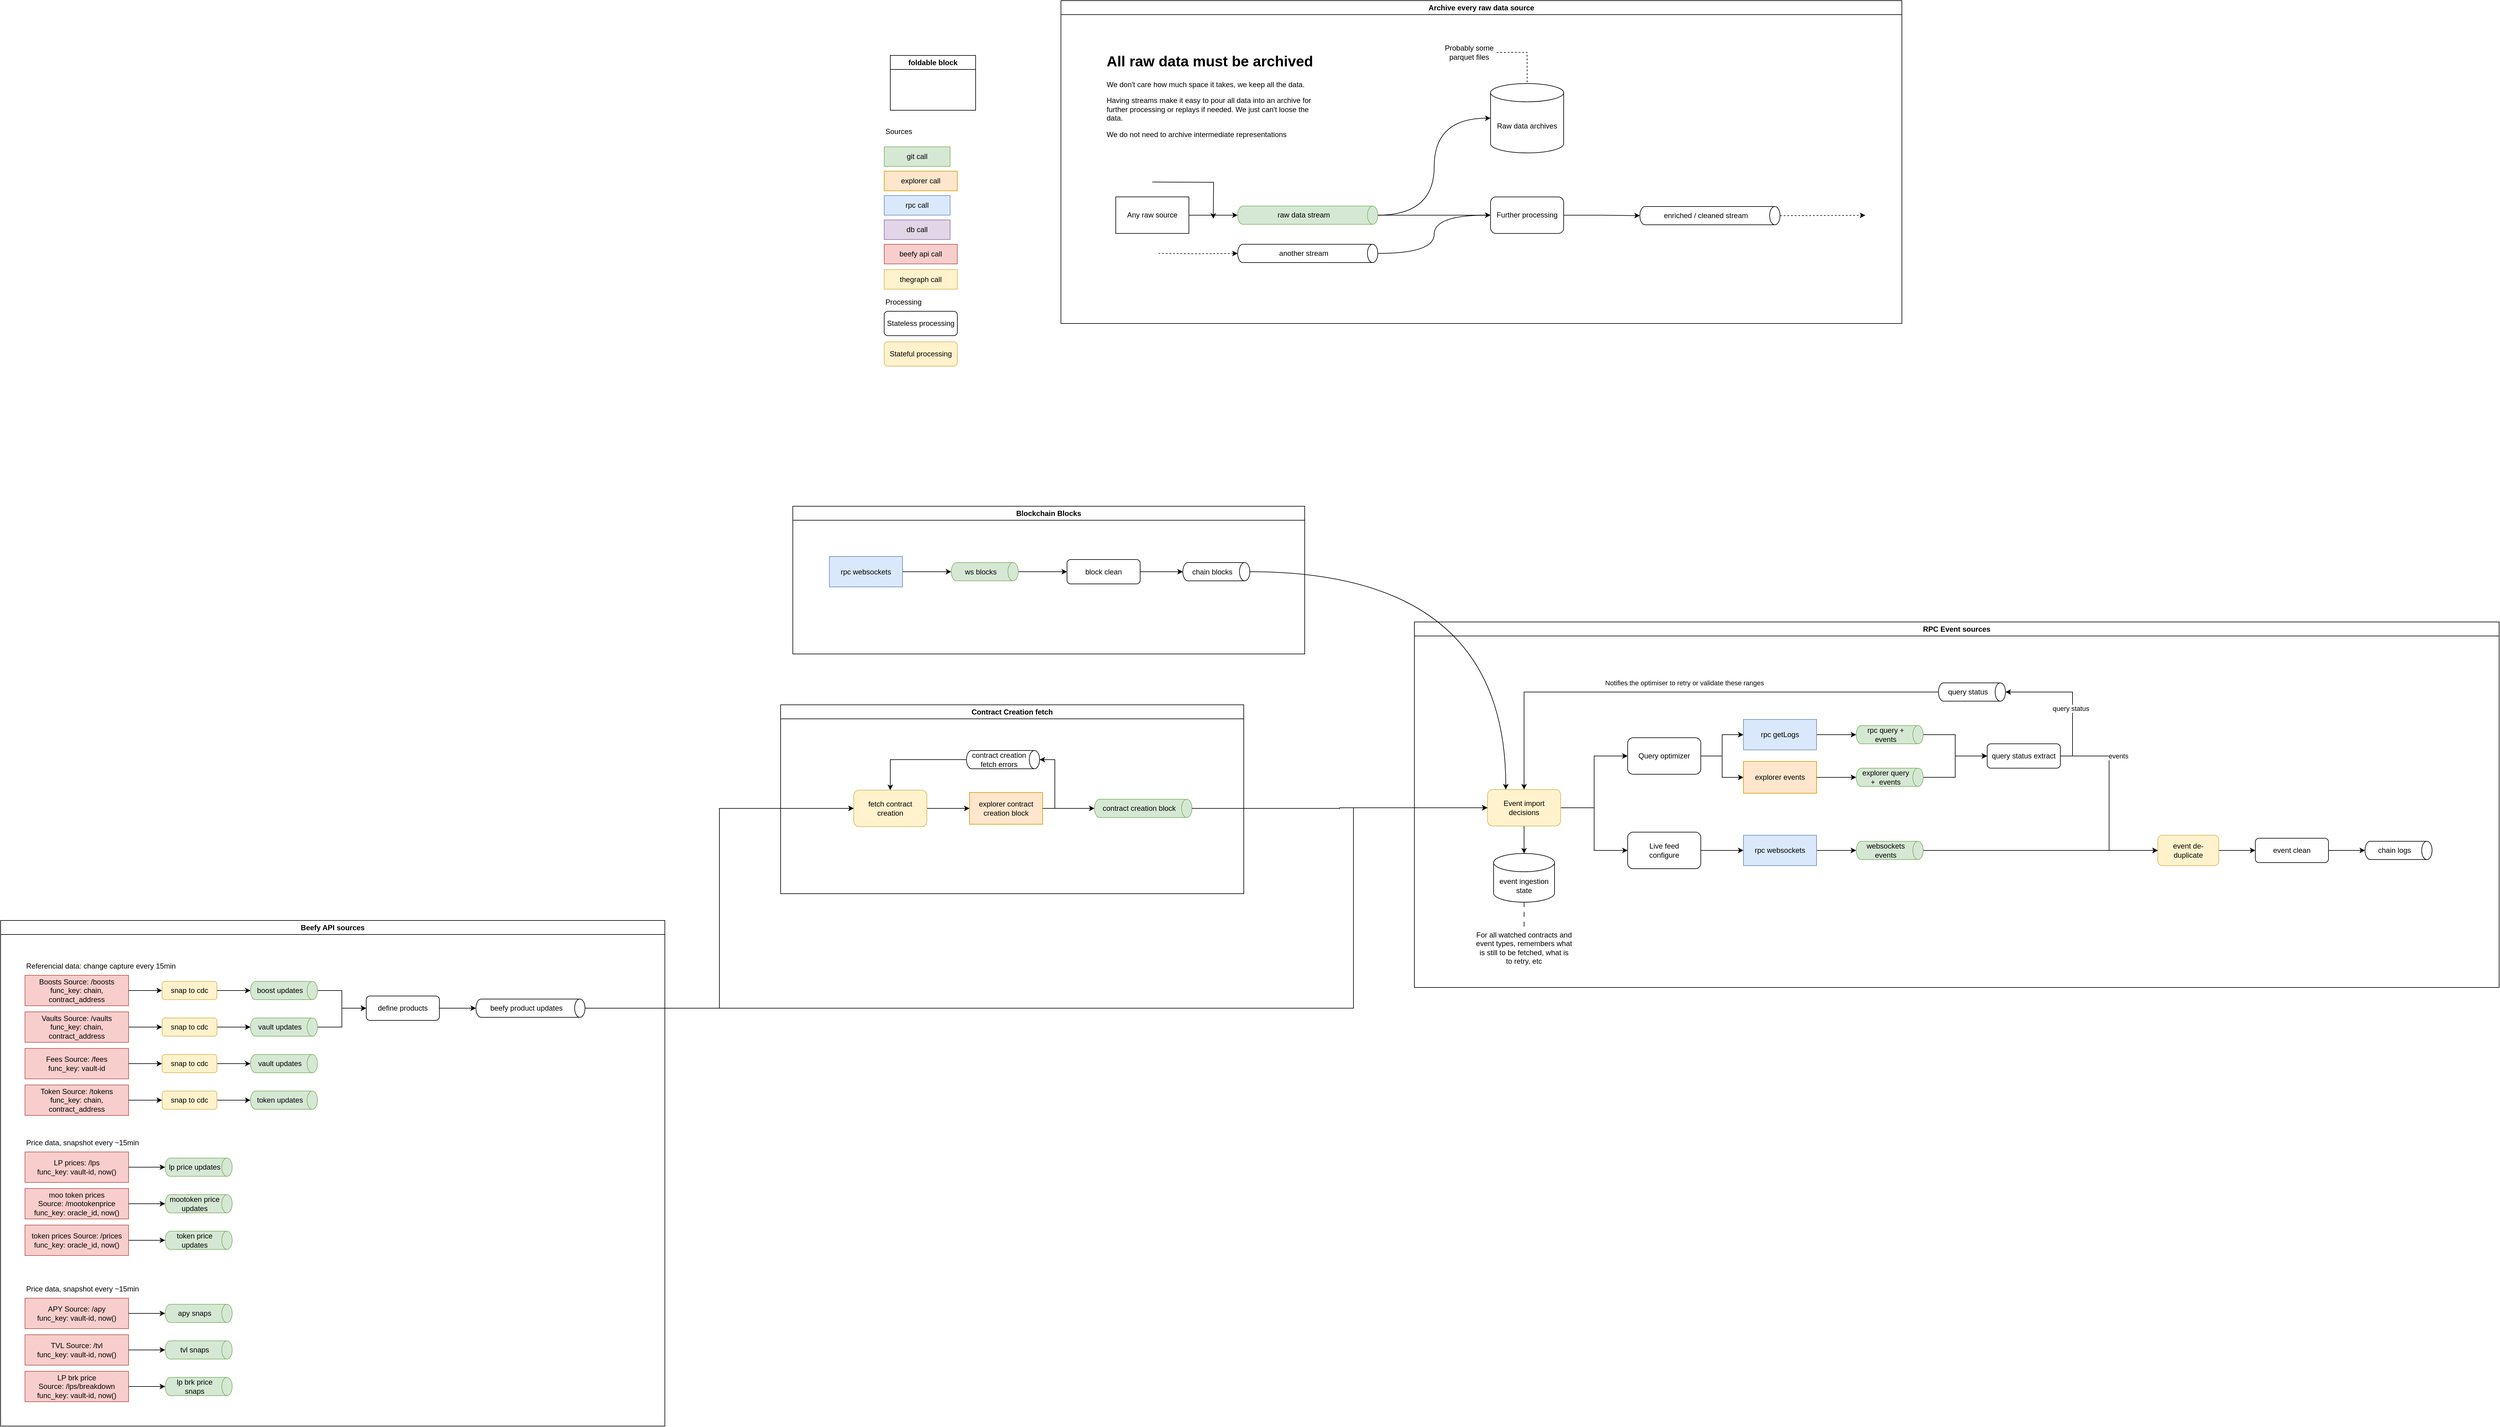 <mxfile version="22.0.8" type="github">
  <diagram name="Page-1" id="d61cFQMUThN0K3jyABDj">
    <mxGraphModel dx="5516" dy="3708" grid="1" gridSize="10" guides="1" tooltips="1" connect="1" arrows="1" fold="1" page="1" pageScale="1" pageWidth="850" pageHeight="1100" math="0" shadow="0">
      <root>
        <mxCell id="0" />
        <mxCell id="1" parent="0" />
        <mxCell id="mptU31HQFR-m2cuub4Bu-2" value="explorer call" style="rounded=0;whiteSpace=wrap;html=1;fontSize=12;glass=0;strokeWidth=1;shadow=0;fillColor=#ffe6cc;strokeColor=#d79b00;" vertex="1" parent="1">
          <mxGeometry x="80" y="-210" width="120" height="32.2" as="geometry" />
        </mxCell>
        <mxCell id="mptU31HQFR-m2cuub4Bu-3" value="rpc call" style="rounded=0;whiteSpace=wrap;html=1;fontSize=12;glass=0;strokeWidth=1;shadow=0;fillColor=#dae8fc;strokeColor=#6c8ebf;" vertex="1" parent="1">
          <mxGeometry x="80" y="-170" width="108.12" height="32.2" as="geometry" />
        </mxCell>
        <mxCell id="mptU31HQFR-m2cuub4Bu-4" value="git call" style="rounded=0;whiteSpace=wrap;html=1;fontSize=12;glass=0;strokeWidth=1;shadow=0;fillColor=#d5e8d4;strokeColor=#82b366;" vertex="1" parent="1">
          <mxGeometry x="80" y="-250" width="108.12" height="32.2" as="geometry" />
        </mxCell>
        <mxCell id="mptU31HQFR-m2cuub4Bu-5" value="db call" style="rounded=0;whiteSpace=wrap;html=1;fontSize=12;glass=0;strokeWidth=1;shadow=0;fillColor=#e1d5e7;strokeColor=#9673a6;" vertex="1" parent="1">
          <mxGeometry x="80" y="-130" width="108.12" height="32.2" as="geometry" />
        </mxCell>
        <mxCell id="mptU31HQFR-m2cuub4Bu-6" value="beefy api call" style="rounded=0;whiteSpace=wrap;html=1;fontSize=12;glass=0;strokeWidth=1;shadow=0;fillColor=#f8cecc;strokeColor=#b85450;" vertex="1" parent="1">
          <mxGeometry x="80" y="-90" width="120" height="32.2" as="geometry" />
        </mxCell>
        <mxCell id="mptU31HQFR-m2cuub4Bu-7" value="thegraph call" style="rounded=0;whiteSpace=wrap;html=1;fontSize=12;glass=0;strokeWidth=1;shadow=0;fillColor=#fff2cc;strokeColor=#d6b656;" vertex="1" parent="1">
          <mxGeometry x="80" y="-48.5" width="120" height="32.2" as="geometry" />
        </mxCell>
        <mxCell id="mptU31HQFR-m2cuub4Bu-27" value="Archive every raw data source" style="swimlane;whiteSpace=wrap;html=1;" vertex="1" parent="1">
          <mxGeometry x="370" y="-490" width="1380" height="530" as="geometry">
            <mxRectangle x="380" y="-230" width="80" height="30" as="alternateBounds" />
          </mxGeometry>
        </mxCell>
        <mxCell id="mptU31HQFR-m2cuub4Bu-36" style="edgeStyle=orthogonalEdgeStyle;rounded=0;orthogonalLoop=1;jettySize=auto;html=1;exitX=1;exitY=0.5;exitDx=0;exitDy=0;entryX=0;entryY=0.5;entryDx=0;entryDy=0;jumpStyle=arc;jumpSize=12;" edge="1" parent="mptU31HQFR-m2cuub4Bu-27" target="mptU31HQFR-m2cuub4Bu-31">
          <mxGeometry relative="1" as="geometry">
            <mxPoint x="250" y="358" as="targetPoint" />
            <mxPoint x="150" y="297.75" as="sourcePoint" />
          </mxGeometry>
        </mxCell>
        <mxCell id="mptU31HQFR-m2cuub4Bu-37" style="edgeStyle=orthogonalEdgeStyle;rounded=0;orthogonalLoop=1;jettySize=auto;html=1;exitX=1;exitY=0.5;exitDx=0;exitDy=0;jumpStyle=arc;jumpSize=12;" edge="1" parent="mptU31HQFR-m2cuub4Bu-27" target="mptU31HQFR-m2cuub4Bu-32">
          <mxGeometry relative="1" as="geometry">
            <mxPoint x="310" y="298.25" as="sourcePoint" />
          </mxGeometry>
        </mxCell>
        <mxCell id="mptU31HQFR-m2cuub4Bu-38" style="edgeStyle=orthogonalEdgeStyle;rounded=0;orthogonalLoop=1;jettySize=auto;html=1;exitX=1;exitY=0.5;exitDx=0;exitDy=0;exitPerimeter=0;jumpStyle=arc;jumpSize=12;" edge="1" parent="mptU31HQFR-m2cuub4Bu-27" target="mptU31HQFR-m2cuub4Bu-33">
          <mxGeometry relative="1" as="geometry">
            <mxPoint x="470" y="298.25" as="sourcePoint" />
          </mxGeometry>
        </mxCell>
        <mxCell id="mptU31HQFR-m2cuub4Bu-11" value="Any raw source" style="rounded=0;whiteSpace=wrap;html=1;" vertex="1" parent="mptU31HQFR-m2cuub4Bu-27">
          <mxGeometry x="90" y="322.2" width="120" height="60" as="geometry" />
        </mxCell>
        <mxCell id="mptU31HQFR-m2cuub4Bu-17" value="raw data stream" style="shape=cylinder3;whiteSpace=wrap;html=1;boundedLbl=1;backgroundOutline=1;size=8.5;rotation=90;fillColor=#d5e8d4;horizontal=0;strokeColor=#82b366;" vertex="1" parent="mptU31HQFR-m2cuub4Bu-27">
          <mxGeometry x="390" y="237.2" width="30" height="230" as="geometry" />
        </mxCell>
        <mxCell id="mptU31HQFR-m2cuub4Bu-18" style="edgeStyle=orthogonalEdgeStyle;rounded=0;orthogonalLoop=1;jettySize=auto;html=1;exitX=1;exitY=0.5;exitDx=0;exitDy=0;entryX=0.5;entryY=1;entryDx=0;entryDy=0;entryPerimeter=0;" edge="1" parent="mptU31HQFR-m2cuub4Bu-27" source="mptU31HQFR-m2cuub4Bu-11" target="mptU31HQFR-m2cuub4Bu-17">
          <mxGeometry relative="1" as="geometry" />
        </mxCell>
        <mxCell id="mptU31HQFR-m2cuub4Bu-19" value="Raw data archives" style="shape=cylinder3;whiteSpace=wrap;html=1;boundedLbl=1;backgroundOutline=1;size=15;" vertex="1" parent="mptU31HQFR-m2cuub4Bu-27">
          <mxGeometry x="705" y="136.1" width="120" height="113.9" as="geometry" />
        </mxCell>
        <mxCell id="mptU31HQFR-m2cuub4Bu-22" style="edgeStyle=orthogonalEdgeStyle;rounded=0;orthogonalLoop=1;jettySize=auto;html=1;exitX=0.5;exitY=0;exitDx=0;exitDy=0;exitPerimeter=0;entryX=0;entryY=0.5;entryDx=0;entryDy=0;entryPerimeter=0;curved=1;" edge="1" parent="mptU31HQFR-m2cuub4Bu-27" source="mptU31HQFR-m2cuub4Bu-17" target="mptU31HQFR-m2cuub4Bu-19">
          <mxGeometry relative="1" as="geometry" />
        </mxCell>
        <mxCell id="mptU31HQFR-m2cuub4Bu-24" value="Further processing" style="rounded=1;whiteSpace=wrap;html=1;" vertex="1" parent="mptU31HQFR-m2cuub4Bu-27">
          <mxGeometry x="705" y="322.2" width="120" height="60" as="geometry" />
        </mxCell>
        <mxCell id="mptU31HQFR-m2cuub4Bu-23" style="edgeStyle=orthogonalEdgeStyle;rounded=0;orthogonalLoop=1;jettySize=auto;html=1;exitX=0.5;exitY=0;exitDx=0;exitDy=0;exitPerimeter=0;entryX=0;entryY=0.5;entryDx=0;entryDy=0;" edge="1" parent="mptU31HQFR-m2cuub4Bu-27" source="mptU31HQFR-m2cuub4Bu-17" target="mptU31HQFR-m2cuub4Bu-24">
          <mxGeometry relative="1" as="geometry">
            <mxPoint x="685" y="352" as="targetPoint" />
          </mxGeometry>
        </mxCell>
        <mxCell id="mptU31HQFR-m2cuub4Bu-25" value="Probably some parquet files" style="text;html=1;strokeColor=none;fillColor=none;align=center;verticalAlign=middle;whiteSpace=wrap;rounded=0;" vertex="1" parent="mptU31HQFR-m2cuub4Bu-27">
          <mxGeometry x="625" y="70" width="90" height="30" as="geometry" />
        </mxCell>
        <mxCell id="mptU31HQFR-m2cuub4Bu-26" style="edgeStyle=orthogonalEdgeStyle;rounded=0;orthogonalLoop=1;jettySize=auto;html=1;exitX=1;exitY=0.5;exitDx=0;exitDy=0;entryX=0.5;entryY=0;entryDx=0;entryDy=0;entryPerimeter=0;dashed=1;endArrow=none;endFill=0;" edge="1" parent="mptU31HQFR-m2cuub4Bu-27" source="mptU31HQFR-m2cuub4Bu-25" target="mptU31HQFR-m2cuub4Bu-19">
          <mxGeometry relative="1" as="geometry" />
        </mxCell>
        <mxCell id="mptU31HQFR-m2cuub4Bu-42" value="&lt;h1&gt;All raw data must be archived&lt;/h1&gt;&lt;p&gt;We don&#39;t care how much space it takes, we keep all the data.&lt;/p&gt;&lt;p&gt;Having streams make it easy to pour all data into an archive for further processing or replays if needed. We just can&#39;t loose the data.&lt;/p&gt;&lt;p&gt;We do not need to archive intermediate representations&lt;/p&gt;" style="text;html=1;strokeColor=none;fillColor=none;spacing=5;spacingTop=-20;whiteSpace=wrap;overflow=hidden;rounded=0;" vertex="1" parent="mptU31HQFR-m2cuub4Bu-27">
          <mxGeometry x="70" y="80" width="360" height="160" as="geometry" />
        </mxCell>
        <mxCell id="mptU31HQFR-m2cuub4Bu-48" style="edgeStyle=orthogonalEdgeStyle;rounded=0;orthogonalLoop=1;jettySize=auto;html=1;exitX=0.5;exitY=0;exitDx=0;exitDy=0;exitPerimeter=0;dashed=1;" edge="1" parent="mptU31HQFR-m2cuub4Bu-27" source="mptU31HQFR-m2cuub4Bu-43">
          <mxGeometry relative="1" as="geometry">
            <mxPoint x="1320" y="352.5" as="targetPoint" />
          </mxGeometry>
        </mxCell>
        <mxCell id="mptU31HQFR-m2cuub4Bu-43" value="enriched / cleaned stream" style="shape=cylinder3;whiteSpace=wrap;html=1;boundedLbl=1;backgroundOutline=1;size=8.5;rotation=90;horizontal=0;" vertex="1" parent="mptU31HQFR-m2cuub4Bu-27">
          <mxGeometry x="1050" y="238" width="30" height="230" as="geometry" />
        </mxCell>
        <mxCell id="mptU31HQFR-m2cuub4Bu-44" style="edgeStyle=orthogonalEdgeStyle;rounded=0;orthogonalLoop=1;jettySize=auto;html=1;exitX=1;exitY=0.5;exitDx=0;exitDy=0;entryX=0.5;entryY=1;entryDx=0;entryDy=0;entryPerimeter=0;" edge="1" parent="mptU31HQFR-m2cuub4Bu-27" source="mptU31HQFR-m2cuub4Bu-24" target="mptU31HQFR-m2cuub4Bu-43">
          <mxGeometry relative="1" as="geometry" />
        </mxCell>
        <mxCell id="mptU31HQFR-m2cuub4Bu-47" style="edgeStyle=orthogonalEdgeStyle;rounded=0;orthogonalLoop=1;jettySize=auto;html=1;exitX=0.5;exitY=0;exitDx=0;exitDy=0;exitPerimeter=0;entryX=0;entryY=0.5;entryDx=0;entryDy=0;curved=1;" edge="1" parent="mptU31HQFR-m2cuub4Bu-27" source="mptU31HQFR-m2cuub4Bu-45" target="mptU31HQFR-m2cuub4Bu-24">
          <mxGeometry relative="1" as="geometry" />
        </mxCell>
        <mxCell id="mptU31HQFR-m2cuub4Bu-45" value="another stream" style="shape=cylinder3;whiteSpace=wrap;html=1;boundedLbl=1;backgroundOutline=1;size=8.5;rotation=90;horizontal=0;" vertex="1" parent="mptU31HQFR-m2cuub4Bu-27">
          <mxGeometry x="390" y="300" width="30" height="230" as="geometry" />
        </mxCell>
        <mxCell id="mptU31HQFR-m2cuub4Bu-46" style="edgeStyle=orthogonalEdgeStyle;rounded=0;orthogonalLoop=1;jettySize=auto;html=1;entryX=0.5;entryY=1;entryDx=0;entryDy=0;entryPerimeter=0;dashed=1;" edge="1" parent="mptU31HQFR-m2cuub4Bu-27" target="mptU31HQFR-m2cuub4Bu-45">
          <mxGeometry relative="1" as="geometry">
            <mxPoint x="160" y="415" as="sourcePoint" />
            <mxPoint x="280" y="414.79" as="targetPoint" />
          </mxGeometry>
        </mxCell>
        <mxCell id="mptU31HQFR-m2cuub4Bu-82" value="foldable block" style="swimlane;whiteSpace=wrap;html=1;" vertex="1" parent="1">
          <mxGeometry x="90" y="-400" width="140" height="90" as="geometry">
            <mxRectangle x="380" y="-230" width="80" height="30" as="alternateBounds" />
          </mxGeometry>
        </mxCell>
        <mxCell id="mptU31HQFR-m2cuub4Bu-84" style="edgeStyle=orthogonalEdgeStyle;rounded=0;orthogonalLoop=1;jettySize=auto;html=1;exitX=1;exitY=0.5;exitDx=0;exitDy=0;jumpStyle=arc;jumpSize=12;" edge="1" parent="mptU31HQFR-m2cuub4Bu-82">
          <mxGeometry relative="1" as="geometry">
            <mxPoint x="310" y="298.25" as="sourcePoint" />
          </mxGeometry>
        </mxCell>
        <mxCell id="mptU31HQFR-m2cuub4Bu-85" style="edgeStyle=orthogonalEdgeStyle;rounded=0;orthogonalLoop=1;jettySize=auto;html=1;exitX=1;exitY=0.5;exitDx=0;exitDy=0;exitPerimeter=0;jumpStyle=arc;jumpSize=12;" edge="1" parent="mptU31HQFR-m2cuub4Bu-82">
          <mxGeometry relative="1" as="geometry">
            <mxPoint x="470" y="298.25" as="sourcePoint" />
          </mxGeometry>
        </mxCell>
        <mxCell id="mptU31HQFR-m2cuub4Bu-102" value="Beefy API sources" style="swimlane;whiteSpace=wrap;html=1;" vertex="1" parent="1">
          <mxGeometry x="-1370" y="1020" width="1090" height="830" as="geometry">
            <mxRectangle x="380" y="-230" width="80" height="30" as="alternateBounds" />
          </mxGeometry>
        </mxCell>
        <mxCell id="mptU31HQFR-m2cuub4Bu-103" style="edgeStyle=orthogonalEdgeStyle;rounded=0;orthogonalLoop=1;jettySize=auto;html=1;exitX=1;exitY=0.5;exitDx=0;exitDy=0;jumpStyle=arc;jumpSize=12;" edge="1" parent="mptU31HQFR-m2cuub4Bu-102">
          <mxGeometry relative="1" as="geometry">
            <mxPoint x="310" y="298.25" as="sourcePoint" />
          </mxGeometry>
        </mxCell>
        <mxCell id="mptU31HQFR-m2cuub4Bu-104" style="edgeStyle=orthogonalEdgeStyle;rounded=0;orthogonalLoop=1;jettySize=auto;html=1;exitX=1;exitY=0.5;exitDx=0;exitDy=0;exitPerimeter=0;jumpStyle=arc;jumpSize=12;" edge="1" parent="mptU31HQFR-m2cuub4Bu-102">
          <mxGeometry relative="1" as="geometry">
            <mxPoint x="470" y="298.25" as="sourcePoint" />
          </mxGeometry>
        </mxCell>
        <mxCell id="mptU31HQFR-m2cuub4Bu-9" value="Boosts Source:&amp;nbsp;/boosts&lt;br&gt;func_key: chain, contract_address" style="rounded=0;whiteSpace=wrap;html=1;fontSize=12;glass=0;strokeWidth=1;shadow=0;fillColor=#f8cecc;strokeColor=#b85450;" vertex="1" parent="mptU31HQFR-m2cuub4Bu-102">
          <mxGeometry x="40" y="90" width="170" height="50" as="geometry" />
        </mxCell>
        <mxCell id="mptU31HQFR-m2cuub4Bu-114" style="edgeStyle=orthogonalEdgeStyle;rounded=0;orthogonalLoop=1;jettySize=auto;html=1;" edge="1" parent="mptU31HQFR-m2cuub4Bu-102" source="mptU31HQFR-m2cuub4Bu-10" target="mptU31HQFR-m2cuub4Bu-113">
          <mxGeometry relative="1" as="geometry" />
        </mxCell>
        <mxCell id="mptU31HQFR-m2cuub4Bu-10" value="Vaults Source:&amp;nbsp;/vaults&lt;br style=&quot;border-color: var(--border-color);&quot;&gt;func_key: chain, contract_address" style="rounded=0;whiteSpace=wrap;html=1;fontSize=12;glass=0;strokeWidth=1;shadow=0;fillColor=#f8cecc;strokeColor=#b85450;" vertex="1" parent="mptU31HQFR-m2cuub4Bu-102">
          <mxGeometry x="40" y="150" width="170" height="50" as="geometry" />
        </mxCell>
        <mxCell id="mptU31HQFR-m2cuub4Bu-215" style="edgeStyle=orthogonalEdgeStyle;rounded=0;orthogonalLoop=1;jettySize=auto;html=1;entryX=0;entryY=0.5;entryDx=0;entryDy=0;" edge="1" parent="mptU31HQFR-m2cuub4Bu-102" source="mptU31HQFR-m2cuub4Bu-52" target="mptU31HQFR-m2cuub4Bu-214">
          <mxGeometry relative="1" as="geometry" />
        </mxCell>
        <mxCell id="mptU31HQFR-m2cuub4Bu-52" value="boost updates" style="shape=cylinder3;whiteSpace=wrap;html=1;boundedLbl=1;backgroundOutline=1;size=8.5;rotation=90;fillColor=#d5e8d4;horizontal=0;strokeColor=#82b366;" vertex="1" parent="mptU31HQFR-m2cuub4Bu-102">
          <mxGeometry x="450" y="60" width="30" height="110" as="geometry" />
        </mxCell>
        <mxCell id="mptU31HQFR-m2cuub4Bu-56" value="APY Source:&amp;nbsp;/apy&lt;br style=&quot;border-color: var(--border-color);&quot;&gt;func_key: vault-id, now()" style="rounded=0;whiteSpace=wrap;html=1;fontSize=12;glass=0;strokeWidth=1;shadow=0;fillColor=#f8cecc;strokeColor=#b85450;" vertex="1" parent="mptU31HQFR-m2cuub4Bu-102">
          <mxGeometry x="40" y="620" width="170" height="50" as="geometry" />
        </mxCell>
        <mxCell id="mptU31HQFR-m2cuub4Bu-57" value="TVL Source:&amp;nbsp;/tvl&lt;br&gt;func_key: vault-id, now()" style="rounded=0;whiteSpace=wrap;html=1;fontSize=12;glass=0;strokeWidth=1;shadow=0;fillColor=#f8cecc;strokeColor=#b85450;" vertex="1" parent="mptU31HQFR-m2cuub4Bu-102">
          <mxGeometry x="40" y="680" width="170" height="50" as="geometry" />
        </mxCell>
        <mxCell id="mptU31HQFR-m2cuub4Bu-60" value="tvl snaps" style="shape=cylinder3;whiteSpace=wrap;html=1;boundedLbl=1;backgroundOutline=1;size=8.5;rotation=90;fillColor=#d5e8d4;horizontal=0;strokeColor=#82b366;" vertex="1" parent="mptU31HQFR-m2cuub4Bu-102">
          <mxGeometry x="310" y="650" width="30" height="110" as="geometry" />
        </mxCell>
        <mxCell id="mptU31HQFR-m2cuub4Bu-58" value="apy snaps" style="shape=cylinder3;whiteSpace=wrap;html=1;boundedLbl=1;backgroundOutline=1;size=8.5;rotation=90;fillColor=#d5e8d4;horizontal=0;strokeColor=#82b366;" vertex="1" parent="mptU31HQFR-m2cuub4Bu-102">
          <mxGeometry x="310" y="590" width="30" height="110" as="geometry" />
        </mxCell>
        <mxCell id="mptU31HQFR-m2cuub4Bu-61" style="edgeStyle=orthogonalEdgeStyle;rounded=0;orthogonalLoop=1;jettySize=auto;html=1;" edge="1" parent="mptU31HQFR-m2cuub4Bu-102" source="mptU31HQFR-m2cuub4Bu-57" target="mptU31HQFR-m2cuub4Bu-60">
          <mxGeometry relative="1" as="geometry" />
        </mxCell>
        <mxCell id="mptU31HQFR-m2cuub4Bu-59" style="edgeStyle=orthogonalEdgeStyle;rounded=0;orthogonalLoop=1;jettySize=auto;html=1;" edge="1" parent="mptU31HQFR-m2cuub4Bu-102" source="mptU31HQFR-m2cuub4Bu-56" target="mptU31HQFR-m2cuub4Bu-58">
          <mxGeometry relative="1" as="geometry" />
        </mxCell>
        <mxCell id="mptU31HQFR-m2cuub4Bu-105" value="Price data, snapshot every ~15min" style="text;html=1;strokeColor=none;fillColor=none;align=left;verticalAlign=middle;whiteSpace=wrap;rounded=0;" vertex="1" parent="mptU31HQFR-m2cuub4Bu-102">
          <mxGeometry x="40" y="350" width="250" height="30" as="geometry" />
        </mxCell>
        <mxCell id="mptU31HQFR-m2cuub4Bu-106" value="Referencial data: change capture every 15min" style="text;html=1;strokeColor=none;fillColor=none;align=left;verticalAlign=middle;whiteSpace=wrap;rounded=0;" vertex="1" parent="mptU31HQFR-m2cuub4Bu-102">
          <mxGeometry x="40" y="60" width="330" height="30" as="geometry" />
        </mxCell>
        <mxCell id="mptU31HQFR-m2cuub4Bu-109" value="snap to cdc" style="rounded=1;whiteSpace=wrap;html=1;fillColor=#fff2cc;strokeColor=#d6b656;" vertex="1" parent="mptU31HQFR-m2cuub4Bu-102">
          <mxGeometry x="265" y="100" width="90" height="30" as="geometry" />
        </mxCell>
        <mxCell id="mptU31HQFR-m2cuub4Bu-53" style="edgeStyle=orthogonalEdgeStyle;rounded=0;orthogonalLoop=1;jettySize=auto;html=1;" edge="1" parent="mptU31HQFR-m2cuub4Bu-102" source="mptU31HQFR-m2cuub4Bu-9" target="mptU31HQFR-m2cuub4Bu-109">
          <mxGeometry relative="1" as="geometry" />
        </mxCell>
        <mxCell id="mptU31HQFR-m2cuub4Bu-110" style="edgeStyle=orthogonalEdgeStyle;rounded=0;orthogonalLoop=1;jettySize=auto;html=1;" edge="1" parent="mptU31HQFR-m2cuub4Bu-102" source="mptU31HQFR-m2cuub4Bu-109" target="mptU31HQFR-m2cuub4Bu-52">
          <mxGeometry relative="1" as="geometry" />
        </mxCell>
        <mxCell id="mptU31HQFR-m2cuub4Bu-216" style="edgeStyle=orthogonalEdgeStyle;rounded=0;orthogonalLoop=1;jettySize=auto;html=1;entryX=0;entryY=0.5;entryDx=0;entryDy=0;" edge="1" parent="mptU31HQFR-m2cuub4Bu-102" source="mptU31HQFR-m2cuub4Bu-112" target="mptU31HQFR-m2cuub4Bu-214">
          <mxGeometry relative="1" as="geometry" />
        </mxCell>
        <mxCell id="mptU31HQFR-m2cuub4Bu-112" value="vault updates" style="shape=cylinder3;whiteSpace=wrap;html=1;boundedLbl=1;backgroundOutline=1;size=8.5;rotation=90;fillColor=#d5e8d4;horizontal=0;strokeColor=#82b366;" vertex="1" parent="mptU31HQFR-m2cuub4Bu-102">
          <mxGeometry x="450" y="120" width="30" height="110" as="geometry" />
        </mxCell>
        <mxCell id="mptU31HQFR-m2cuub4Bu-115" style="edgeStyle=orthogonalEdgeStyle;rounded=0;orthogonalLoop=1;jettySize=auto;html=1;" edge="1" parent="mptU31HQFR-m2cuub4Bu-102" source="mptU31HQFR-m2cuub4Bu-113" target="mptU31HQFR-m2cuub4Bu-112">
          <mxGeometry relative="1" as="geometry" />
        </mxCell>
        <mxCell id="mptU31HQFR-m2cuub4Bu-113" value="snap to cdc" style="rounded=1;whiteSpace=wrap;html=1;fillColor=#fff2cc;strokeColor=#d6b656;" vertex="1" parent="mptU31HQFR-m2cuub4Bu-102">
          <mxGeometry x="265" y="160" width="90" height="30" as="geometry" />
        </mxCell>
        <mxCell id="mptU31HQFR-m2cuub4Bu-116" value="Fees Source:&amp;nbsp;/fees&lt;br style=&quot;border-color: var(--border-color);&quot;&gt;func_key: vault-id" style="rounded=0;whiteSpace=wrap;html=1;fontSize=12;glass=0;strokeWidth=1;shadow=0;fillColor=#f8cecc;strokeColor=#b85450;" vertex="1" parent="mptU31HQFR-m2cuub4Bu-102">
          <mxGeometry x="40" y="210" width="170" height="50" as="geometry" />
        </mxCell>
        <mxCell id="mptU31HQFR-m2cuub4Bu-117" value="vault updates" style="shape=cylinder3;whiteSpace=wrap;html=1;boundedLbl=1;backgroundOutline=1;size=8.5;rotation=90;fillColor=#d5e8d4;horizontal=0;strokeColor=#82b366;" vertex="1" parent="mptU31HQFR-m2cuub4Bu-102">
          <mxGeometry x="450" y="180" width="30" height="110" as="geometry" />
        </mxCell>
        <mxCell id="mptU31HQFR-m2cuub4Bu-120" style="edgeStyle=orthogonalEdgeStyle;rounded=0;orthogonalLoop=1;jettySize=auto;html=1;" edge="1" parent="mptU31HQFR-m2cuub4Bu-102" source="mptU31HQFR-m2cuub4Bu-118" target="mptU31HQFR-m2cuub4Bu-117">
          <mxGeometry relative="1" as="geometry" />
        </mxCell>
        <mxCell id="mptU31HQFR-m2cuub4Bu-118" value="snap to cdc" style="rounded=1;whiteSpace=wrap;html=1;fillColor=#fff2cc;strokeColor=#d6b656;" vertex="1" parent="mptU31HQFR-m2cuub4Bu-102">
          <mxGeometry x="265" y="220" width="90" height="30" as="geometry" />
        </mxCell>
        <mxCell id="mptU31HQFR-m2cuub4Bu-119" style="edgeStyle=orthogonalEdgeStyle;rounded=0;orthogonalLoop=1;jettySize=auto;html=1;" edge="1" parent="mptU31HQFR-m2cuub4Bu-102" source="mptU31HQFR-m2cuub4Bu-116" target="mptU31HQFR-m2cuub4Bu-118">
          <mxGeometry relative="1" as="geometry" />
        </mxCell>
        <mxCell id="mptU31HQFR-m2cuub4Bu-121" value="LP prices:&amp;nbsp;/lps&lt;br&gt;func_key: vault-id, now()" style="rounded=0;whiteSpace=wrap;html=1;fontSize=12;glass=0;strokeWidth=1;shadow=0;fillColor=#f8cecc;strokeColor=#b85450;" vertex="1" parent="mptU31HQFR-m2cuub4Bu-102">
          <mxGeometry x="40" y="380" width="170" height="50" as="geometry" />
        </mxCell>
        <mxCell id="mptU31HQFR-m2cuub4Bu-122" value="lp price updates" style="shape=cylinder3;whiteSpace=wrap;html=1;boundedLbl=1;backgroundOutline=1;size=8.5;rotation=90;fillColor=#d5e8d4;horizontal=0;strokeColor=#82b366;" vertex="1" parent="mptU31HQFR-m2cuub4Bu-102">
          <mxGeometry x="310" y="350" width="30" height="110" as="geometry" />
        </mxCell>
        <mxCell id="mptU31HQFR-m2cuub4Bu-123" style="edgeStyle=orthogonalEdgeStyle;rounded=0;orthogonalLoop=1;jettySize=auto;html=1;" edge="1" parent="mptU31HQFR-m2cuub4Bu-102" source="mptU31HQFR-m2cuub4Bu-121" target="mptU31HQFR-m2cuub4Bu-122">
          <mxGeometry relative="1" as="geometry" />
        </mxCell>
        <mxCell id="mptU31HQFR-m2cuub4Bu-124" value="LP brk price Source:&amp;nbsp;/lps/breakdown&lt;br&gt;func_key: vault-id, now()" style="rounded=0;whiteSpace=wrap;html=1;fontSize=12;glass=0;strokeWidth=1;shadow=0;fillColor=#f8cecc;strokeColor=#b85450;" vertex="1" parent="mptU31HQFR-m2cuub4Bu-102">
          <mxGeometry x="40" y="740" width="170" height="50" as="geometry" />
        </mxCell>
        <mxCell id="mptU31HQFR-m2cuub4Bu-125" value="lp brk price snaps" style="shape=cylinder3;whiteSpace=wrap;html=1;boundedLbl=1;backgroundOutline=1;size=8.5;rotation=90;fillColor=#d5e8d4;horizontal=0;strokeColor=#82b366;" vertex="1" parent="mptU31HQFR-m2cuub4Bu-102">
          <mxGeometry x="310" y="710" width="30" height="110" as="geometry" />
        </mxCell>
        <mxCell id="mptU31HQFR-m2cuub4Bu-126" style="edgeStyle=orthogonalEdgeStyle;rounded=0;orthogonalLoop=1;jettySize=auto;html=1;" edge="1" parent="mptU31HQFR-m2cuub4Bu-102" source="mptU31HQFR-m2cuub4Bu-124" target="mptU31HQFR-m2cuub4Bu-125">
          <mxGeometry relative="1" as="geometry" />
        </mxCell>
        <mxCell id="mptU31HQFR-m2cuub4Bu-127" value="Token Source:&amp;nbsp;/tokens&lt;br style=&quot;border-color: var(--border-color);&quot;&gt;func_key: chain, contract_address" style="rounded=0;whiteSpace=wrap;html=1;fontSize=12;glass=0;strokeWidth=1;shadow=0;fillColor=#f8cecc;strokeColor=#b85450;" vertex="1" parent="mptU31HQFR-m2cuub4Bu-102">
          <mxGeometry x="40" y="270" width="170" height="50" as="geometry" />
        </mxCell>
        <mxCell id="mptU31HQFR-m2cuub4Bu-128" value="token updates" style="shape=cylinder3;whiteSpace=wrap;html=1;boundedLbl=1;backgroundOutline=1;size=8.5;rotation=90;fillColor=#d5e8d4;horizontal=0;strokeColor=#82b366;" vertex="1" parent="mptU31HQFR-m2cuub4Bu-102">
          <mxGeometry x="450" y="240" width="30" height="110" as="geometry" />
        </mxCell>
        <mxCell id="mptU31HQFR-m2cuub4Bu-129" style="edgeStyle=orthogonalEdgeStyle;rounded=0;orthogonalLoop=1;jettySize=auto;html=1;" edge="1" parent="mptU31HQFR-m2cuub4Bu-102" source="mptU31HQFR-m2cuub4Bu-130" target="mptU31HQFR-m2cuub4Bu-128">
          <mxGeometry relative="1" as="geometry" />
        </mxCell>
        <mxCell id="mptU31HQFR-m2cuub4Bu-130" value="snap to cdc" style="rounded=1;whiteSpace=wrap;html=1;fillColor=#fff2cc;strokeColor=#d6b656;" vertex="1" parent="mptU31HQFR-m2cuub4Bu-102">
          <mxGeometry x="265" y="280" width="90" height="30" as="geometry" />
        </mxCell>
        <mxCell id="mptU31HQFR-m2cuub4Bu-131" style="edgeStyle=orthogonalEdgeStyle;rounded=0;orthogonalLoop=1;jettySize=auto;html=1;" edge="1" parent="mptU31HQFR-m2cuub4Bu-102" source="mptU31HQFR-m2cuub4Bu-127" target="mptU31HQFR-m2cuub4Bu-130">
          <mxGeometry relative="1" as="geometry" />
        </mxCell>
        <mxCell id="mptU31HQFR-m2cuub4Bu-132" value="moo token prices Source:&amp;nbsp;/mootokenprice&lt;br&gt;func_key: oracle_id, now()" style="rounded=0;whiteSpace=wrap;html=1;fontSize=12;glass=0;strokeWidth=1;shadow=0;fillColor=#f8cecc;strokeColor=#b85450;" vertex="1" parent="mptU31HQFR-m2cuub4Bu-102">
          <mxGeometry x="40" y="440" width="170" height="50" as="geometry" />
        </mxCell>
        <mxCell id="mptU31HQFR-m2cuub4Bu-133" value="mootoken price updates" style="shape=cylinder3;whiteSpace=wrap;html=1;boundedLbl=1;backgroundOutline=1;size=8.5;rotation=90;fillColor=#d5e8d4;horizontal=0;strokeColor=#82b366;" vertex="1" parent="mptU31HQFR-m2cuub4Bu-102">
          <mxGeometry x="310" y="410" width="30" height="110" as="geometry" />
        </mxCell>
        <mxCell id="mptU31HQFR-m2cuub4Bu-134" style="edgeStyle=orthogonalEdgeStyle;rounded=0;orthogonalLoop=1;jettySize=auto;html=1;" edge="1" parent="mptU31HQFR-m2cuub4Bu-102" source="mptU31HQFR-m2cuub4Bu-132" target="mptU31HQFR-m2cuub4Bu-133">
          <mxGeometry relative="1" as="geometry" />
        </mxCell>
        <mxCell id="mptU31HQFR-m2cuub4Bu-135" value="Price data, snapshot every ~15min" style="text;html=1;strokeColor=none;fillColor=none;align=left;verticalAlign=middle;whiteSpace=wrap;rounded=0;" vertex="1" parent="mptU31HQFR-m2cuub4Bu-102">
          <mxGeometry x="40" y="590" width="250" height="30" as="geometry" />
        </mxCell>
        <mxCell id="mptU31HQFR-m2cuub4Bu-136" value="token prices Source:&amp;nbsp;/prices&lt;br&gt;func_key: oracle_id, now()" style="rounded=0;whiteSpace=wrap;html=1;fontSize=12;glass=0;strokeWidth=1;shadow=0;fillColor=#f8cecc;strokeColor=#b85450;" vertex="1" parent="mptU31HQFR-m2cuub4Bu-102">
          <mxGeometry x="40" y="500" width="170" height="50" as="geometry" />
        </mxCell>
        <mxCell id="mptU31HQFR-m2cuub4Bu-137" value="token price updates" style="shape=cylinder3;whiteSpace=wrap;html=1;boundedLbl=1;backgroundOutline=1;size=8.5;rotation=90;fillColor=#d5e8d4;horizontal=0;strokeColor=#82b366;" vertex="1" parent="mptU31HQFR-m2cuub4Bu-102">
          <mxGeometry x="310" y="470" width="30" height="110" as="geometry" />
        </mxCell>
        <mxCell id="mptU31HQFR-m2cuub4Bu-138" style="edgeStyle=orthogonalEdgeStyle;rounded=0;orthogonalLoop=1;jettySize=auto;html=1;" edge="1" parent="mptU31HQFR-m2cuub4Bu-102" source="mptU31HQFR-m2cuub4Bu-136" target="mptU31HQFR-m2cuub4Bu-137">
          <mxGeometry relative="1" as="geometry" />
        </mxCell>
        <mxCell id="mptU31HQFR-m2cuub4Bu-217" style="edgeStyle=orthogonalEdgeStyle;rounded=0;orthogonalLoop=1;jettySize=auto;html=1;exitX=1;exitY=0.5;exitDx=0;exitDy=0;" edge="1" parent="mptU31HQFR-m2cuub4Bu-102" source="mptU31HQFR-m2cuub4Bu-214" target="mptU31HQFR-m2cuub4Bu-213">
          <mxGeometry relative="1" as="geometry" />
        </mxCell>
        <mxCell id="mptU31HQFR-m2cuub4Bu-214" value="define products" style="rounded=1;whiteSpace=wrap;html=1;" vertex="1" parent="mptU31HQFR-m2cuub4Bu-102">
          <mxGeometry x="600" y="124" width="120" height="40" as="geometry" />
        </mxCell>
        <mxCell id="mptU31HQFR-m2cuub4Bu-213" value="beefy product updates" style="shape=cylinder3;whiteSpace=wrap;html=1;boundedLbl=1;backgroundOutline=1;size=8.5;rotation=90;horizontal=0;" vertex="1" parent="mptU31HQFR-m2cuub4Bu-102">
          <mxGeometry x="854.5" y="54.5" width="30" height="179" as="geometry" />
        </mxCell>
        <mxCell id="mptU31HQFR-m2cuub4Bu-139" value="RPC Event sources" style="swimlane;whiteSpace=wrap;html=1;" vertex="1" parent="1">
          <mxGeometry x="950" y="530" width="1780" height="600" as="geometry">
            <mxRectangle x="380" y="-230" width="80" height="30" as="alternateBounds" />
          </mxGeometry>
        </mxCell>
        <mxCell id="mptU31HQFR-m2cuub4Bu-140" style="edgeStyle=orthogonalEdgeStyle;rounded=0;orthogonalLoop=1;jettySize=auto;html=1;exitX=1;exitY=0.5;exitDx=0;exitDy=0;jumpStyle=arc;jumpSize=12;" edge="1" parent="mptU31HQFR-m2cuub4Bu-139">
          <mxGeometry relative="1" as="geometry">
            <mxPoint x="310" y="298.25" as="sourcePoint" />
          </mxGeometry>
        </mxCell>
        <mxCell id="mptU31HQFR-m2cuub4Bu-141" style="edgeStyle=orthogonalEdgeStyle;rounded=0;orthogonalLoop=1;jettySize=auto;html=1;exitX=1;exitY=0.5;exitDx=0;exitDy=0;exitPerimeter=0;jumpStyle=arc;jumpSize=12;" edge="1" parent="mptU31HQFR-m2cuub4Bu-139">
          <mxGeometry relative="1" as="geometry">
            <mxPoint x="470" y="298.25" as="sourcePoint" />
          </mxGeometry>
        </mxCell>
        <mxCell id="mptU31HQFR-m2cuub4Bu-142" value="explorer events" style="rounded=0;whiteSpace=wrap;html=1;fontSize=12;glass=0;strokeWidth=1;shadow=0;fillColor=#ffe6cc;strokeColor=#d79b00;" vertex="1" parent="mptU31HQFR-m2cuub4Bu-139">
          <mxGeometry x="540" y="229" width="120" height="52.2" as="geometry" />
        </mxCell>
        <mxCell id="mptU31HQFR-m2cuub4Bu-149" style="edgeStyle=orthogonalEdgeStyle;rounded=0;orthogonalLoop=1;jettySize=auto;html=1;" edge="1" parent="mptU31HQFR-m2cuub4Bu-139" source="mptU31HQFR-m2cuub4Bu-143" target="mptU31HQFR-m2cuub4Bu-159">
          <mxGeometry relative="1" as="geometry">
            <mxPoint x="745" y="305" as="targetPoint" />
          </mxGeometry>
        </mxCell>
        <mxCell id="mptU31HQFR-m2cuub4Bu-143" value="rpc websockets" style="rounded=0;whiteSpace=wrap;html=1;fontSize=12;glass=0;strokeWidth=1;shadow=0;fillColor=#dae8fc;strokeColor=#6c8ebf;" vertex="1" parent="mptU31HQFR-m2cuub4Bu-139">
          <mxGeometry x="540" y="350" width="120" height="50" as="geometry" />
        </mxCell>
        <mxCell id="mptU31HQFR-m2cuub4Bu-150" style="edgeStyle=orthogonalEdgeStyle;rounded=0;orthogonalLoop=1;jettySize=auto;html=1;exitX=1;exitY=0.5;exitDx=0;exitDy=0;" edge="1" parent="mptU31HQFR-m2cuub4Bu-139" source="mptU31HQFR-m2cuub4Bu-144" target="mptU31HQFR-m2cuub4Bu-160">
          <mxGeometry relative="1" as="geometry">
            <mxPoint x="745" y="270" as="targetPoint" />
          </mxGeometry>
        </mxCell>
        <mxCell id="mptU31HQFR-m2cuub4Bu-144" value="rpc getLogs" style="rounded=0;whiteSpace=wrap;html=1;fontSize=12;glass=0;strokeWidth=1;shadow=0;fillColor=#dae8fc;strokeColor=#6c8ebf;" vertex="1" parent="mptU31HQFR-m2cuub4Bu-139">
          <mxGeometry x="540" y="160" width="120" height="50" as="geometry" />
        </mxCell>
        <mxCell id="mptU31HQFR-m2cuub4Bu-145" value="chain logs" style="shape=cylinder3;whiteSpace=wrap;html=1;boundedLbl=1;backgroundOutline=1;size=8.5;rotation=90;horizontal=0;" vertex="1" parent="mptU31HQFR-m2cuub4Bu-139">
          <mxGeometry x="1600" y="320" width="30" height="110" as="geometry" />
        </mxCell>
        <mxCell id="mptU31HQFR-m2cuub4Bu-147" style="edgeStyle=orthogonalEdgeStyle;rounded=0;orthogonalLoop=1;jettySize=auto;html=1;" edge="1" parent="mptU31HQFR-m2cuub4Bu-139" target="mptU31HQFR-m2cuub4Bu-158" source="mptU31HQFR-m2cuub4Bu-142">
          <mxGeometry relative="1" as="geometry">
            <mxPoint x="705" y="270" as="sourcePoint" />
            <mxPoint x="745" y="201" as="targetPoint" />
          </mxGeometry>
        </mxCell>
        <mxCell id="mptU31HQFR-m2cuub4Bu-183" style="edgeStyle=orthogonalEdgeStyle;rounded=0;orthogonalLoop=1;jettySize=auto;html=1;" edge="1" parent="mptU31HQFR-m2cuub4Bu-139" source="mptU31HQFR-m2cuub4Bu-157" target="mptU31HQFR-m2cuub4Bu-182">
          <mxGeometry relative="1" as="geometry" />
        </mxCell>
        <mxCell id="mptU31HQFR-m2cuub4Bu-157" value="event de-duplicate" style="rounded=1;whiteSpace=wrap;html=1;fillColor=#fff2cc;strokeColor=#d6b656;" vertex="1" parent="mptU31HQFR-m2cuub4Bu-139">
          <mxGeometry x="1220" y="350" width="100" height="50" as="geometry" />
        </mxCell>
        <mxCell id="mptU31HQFR-m2cuub4Bu-161" style="edgeStyle=orthogonalEdgeStyle;rounded=0;orthogonalLoop=1;jettySize=auto;html=1;entryX=0;entryY=0.5;entryDx=0;entryDy=0;" edge="1" parent="mptU31HQFR-m2cuub4Bu-139" source="mptU31HQFR-m2cuub4Bu-158" target="mptU31HQFR-m2cuub4Bu-200">
          <mxGeometry relative="1" as="geometry" />
        </mxCell>
        <mxCell id="mptU31HQFR-m2cuub4Bu-158" value="explorer query +&amp;nbsp; events" style="shape=cylinder3;whiteSpace=wrap;html=1;boundedLbl=1;backgroundOutline=1;size=8.5;rotation=90;fillColor=#d5e8d4;horizontal=0;strokeColor=#82b366;" vertex="1" parent="mptU31HQFR-m2cuub4Bu-139">
          <mxGeometry x="765" y="200" width="30" height="110" as="geometry" />
        </mxCell>
        <mxCell id="mptU31HQFR-m2cuub4Bu-162" style="edgeStyle=orthogonalEdgeStyle;rounded=0;orthogonalLoop=1;jettySize=auto;html=1;entryX=0;entryY=0.5;entryDx=0;entryDy=0;" edge="1" parent="mptU31HQFR-m2cuub4Bu-139" source="mptU31HQFR-m2cuub4Bu-159" target="mptU31HQFR-m2cuub4Bu-157">
          <mxGeometry relative="1" as="geometry" />
        </mxCell>
        <mxCell id="mptU31HQFR-m2cuub4Bu-159" value="websockets events" style="shape=cylinder3;whiteSpace=wrap;html=1;boundedLbl=1;backgroundOutline=1;size=8.5;rotation=90;fillColor=#d5e8d4;horizontal=0;strokeColor=#82b366;" vertex="1" parent="mptU31HQFR-m2cuub4Bu-139">
          <mxGeometry x="765" y="320" width="30" height="110" as="geometry" />
        </mxCell>
        <mxCell id="mptU31HQFR-m2cuub4Bu-163" style="edgeStyle=orthogonalEdgeStyle;rounded=0;orthogonalLoop=1;jettySize=auto;html=1;entryX=0;entryY=0.5;entryDx=0;entryDy=0;" edge="1" parent="mptU31HQFR-m2cuub4Bu-139" source="mptU31HQFR-m2cuub4Bu-160" target="mptU31HQFR-m2cuub4Bu-200">
          <mxGeometry relative="1" as="geometry" />
        </mxCell>
        <mxCell id="mptU31HQFR-m2cuub4Bu-160" value="rpc query + events" style="shape=cylinder3;whiteSpace=wrap;html=1;boundedLbl=1;backgroundOutline=1;size=8.5;rotation=90;fillColor=#d5e8d4;horizontal=0;strokeColor=#82b366;" vertex="1" parent="mptU31HQFR-m2cuub4Bu-139">
          <mxGeometry x="765" y="130" width="30" height="110" as="geometry" />
        </mxCell>
        <mxCell id="mptU31HQFR-m2cuub4Bu-174" style="edgeStyle=orthogonalEdgeStyle;rounded=0;orthogonalLoop=1;jettySize=auto;html=1;exitX=1;exitY=0.5;exitDx=0;exitDy=0;entryX=0;entryY=0.5;entryDx=0;entryDy=0;" edge="1" parent="mptU31HQFR-m2cuub4Bu-139" source="mptU31HQFR-m2cuub4Bu-166" target="mptU31HQFR-m2cuub4Bu-188">
          <mxGeometry relative="1" as="geometry" />
        </mxCell>
        <mxCell id="mptU31HQFR-m2cuub4Bu-175" style="edgeStyle=orthogonalEdgeStyle;rounded=0;orthogonalLoop=1;jettySize=auto;html=1;entryX=0;entryY=0.5;entryDx=0;entryDy=0;" edge="1" parent="mptU31HQFR-m2cuub4Bu-139" source="mptU31HQFR-m2cuub4Bu-166" target="mptU31HQFR-m2cuub4Bu-189">
          <mxGeometry relative="1" as="geometry" />
        </mxCell>
        <mxCell id="mptU31HQFR-m2cuub4Bu-197" style="edgeStyle=orthogonalEdgeStyle;rounded=0;orthogonalLoop=1;jettySize=auto;html=1;exitX=0.5;exitY=1;exitDx=0;exitDy=0;" edge="1" parent="mptU31HQFR-m2cuub4Bu-139" source="mptU31HQFR-m2cuub4Bu-166" target="mptU31HQFR-m2cuub4Bu-196">
          <mxGeometry relative="1" as="geometry" />
        </mxCell>
        <mxCell id="mptU31HQFR-m2cuub4Bu-166" value="Event import decisions" style="rounded=1;whiteSpace=wrap;html=1;fillColor=#fff2cc;strokeColor=#d6b656;" vertex="1" parent="mptU31HQFR-m2cuub4Bu-139">
          <mxGeometry x="120" y="275" width="120" height="60" as="geometry" />
        </mxCell>
        <mxCell id="mptU31HQFR-m2cuub4Bu-184" style="edgeStyle=orthogonalEdgeStyle;rounded=0;orthogonalLoop=1;jettySize=auto;html=1;" edge="1" parent="mptU31HQFR-m2cuub4Bu-139" source="mptU31HQFR-m2cuub4Bu-182" target="mptU31HQFR-m2cuub4Bu-145">
          <mxGeometry relative="1" as="geometry" />
        </mxCell>
        <mxCell id="mptU31HQFR-m2cuub4Bu-182" value="event clean" style="rounded=1;whiteSpace=wrap;html=1;" vertex="1" parent="mptU31HQFR-m2cuub4Bu-139">
          <mxGeometry x="1380" y="355" width="120" height="40" as="geometry" />
        </mxCell>
        <mxCell id="mptU31HQFR-m2cuub4Bu-190" style="edgeStyle=orthogonalEdgeStyle;rounded=0;orthogonalLoop=1;jettySize=auto;html=1;exitX=1;exitY=0.5;exitDx=0;exitDy=0;" edge="1" parent="mptU31HQFR-m2cuub4Bu-139" source="mptU31HQFR-m2cuub4Bu-188" target="mptU31HQFR-m2cuub4Bu-142">
          <mxGeometry relative="1" as="geometry" />
        </mxCell>
        <mxCell id="mptU31HQFR-m2cuub4Bu-191" style="edgeStyle=orthogonalEdgeStyle;rounded=0;orthogonalLoop=1;jettySize=auto;html=1;entryX=0;entryY=0.5;entryDx=0;entryDy=0;" edge="1" parent="mptU31HQFR-m2cuub4Bu-139" source="mptU31HQFR-m2cuub4Bu-188" target="mptU31HQFR-m2cuub4Bu-144">
          <mxGeometry relative="1" as="geometry" />
        </mxCell>
        <mxCell id="mptU31HQFR-m2cuub4Bu-188" value="Query optimizer" style="rounded=1;whiteSpace=wrap;html=1;" vertex="1" parent="mptU31HQFR-m2cuub4Bu-139">
          <mxGeometry x="350" y="190" width="120" height="60" as="geometry" />
        </mxCell>
        <mxCell id="mptU31HQFR-m2cuub4Bu-192" style="edgeStyle=orthogonalEdgeStyle;rounded=0;orthogonalLoop=1;jettySize=auto;html=1;exitX=1;exitY=0.5;exitDx=0;exitDy=0;entryX=0;entryY=0.5;entryDx=0;entryDy=0;" edge="1" parent="mptU31HQFR-m2cuub4Bu-139" source="mptU31HQFR-m2cuub4Bu-189" target="mptU31HQFR-m2cuub4Bu-143">
          <mxGeometry relative="1" as="geometry" />
        </mxCell>
        <mxCell id="mptU31HQFR-m2cuub4Bu-189" value="Live feed&lt;br&gt;configure" style="rounded=1;whiteSpace=wrap;html=1;" vertex="1" parent="mptU31HQFR-m2cuub4Bu-139">
          <mxGeometry x="350" y="345" width="120" height="60" as="geometry" />
        </mxCell>
        <mxCell id="mptU31HQFR-m2cuub4Bu-196" value="event ingestion state" style="shape=cylinder3;whiteSpace=wrap;html=1;boundedLbl=1;backgroundOutline=1;size=15;" vertex="1" parent="mptU31HQFR-m2cuub4Bu-139">
          <mxGeometry x="130" y="380" width="100" height="80" as="geometry" />
        </mxCell>
        <mxCell id="mptU31HQFR-m2cuub4Bu-198" value="For all watched contracts and event types, remembers what is still to be fetched, what is to retry, etc" style="text;html=1;strokeColor=none;fillColor=none;align=center;verticalAlign=middle;whiteSpace=wrap;rounded=0;" vertex="1" parent="mptU31HQFR-m2cuub4Bu-139">
          <mxGeometry x="100" y="500" width="160" height="70" as="geometry" />
        </mxCell>
        <mxCell id="mptU31HQFR-m2cuub4Bu-199" style="edgeStyle=orthogonalEdgeStyle;rounded=0;orthogonalLoop=1;jettySize=auto;html=1;dashed=1;dashPattern=8 8;endArrow=none;endFill=0;" edge="1" parent="mptU31HQFR-m2cuub4Bu-139" source="mptU31HQFR-m2cuub4Bu-198" target="mptU31HQFR-m2cuub4Bu-196">
          <mxGeometry relative="1" as="geometry" />
        </mxCell>
        <mxCell id="mptU31HQFR-m2cuub4Bu-204" style="edgeStyle=orthogonalEdgeStyle;rounded=0;orthogonalLoop=1;jettySize=auto;html=1;exitX=1;exitY=0.5;exitDx=0;exitDy=0;entryX=0;entryY=0.5;entryDx=0;entryDy=0;" edge="1" parent="mptU31HQFR-m2cuub4Bu-139" source="mptU31HQFR-m2cuub4Bu-200" target="mptU31HQFR-m2cuub4Bu-157">
          <mxGeometry relative="1" as="geometry" />
        </mxCell>
        <mxCell id="mptU31HQFR-m2cuub4Bu-205" value="events" style="edgeLabel;html=1;align=center;verticalAlign=middle;resizable=0;points=[];" vertex="1" connectable="0" parent="mptU31HQFR-m2cuub4Bu-204">
          <mxGeometry x="-0.446" y="2" relative="1" as="geometry">
            <mxPoint x="13" y="-8" as="offset" />
          </mxGeometry>
        </mxCell>
        <mxCell id="mptU31HQFR-m2cuub4Bu-200" value="query status extract" style="rounded=1;whiteSpace=wrap;html=1;" vertex="1" parent="mptU31HQFR-m2cuub4Bu-139">
          <mxGeometry x="940" y="200" width="120" height="40" as="geometry" />
        </mxCell>
        <mxCell id="mptU31HQFR-m2cuub4Bu-203" style="edgeStyle=orthogonalEdgeStyle;rounded=0;orthogonalLoop=1;jettySize=auto;html=1;exitX=0.5;exitY=1;exitDx=0;exitDy=0;exitPerimeter=0;entryX=0.5;entryY=0;entryDx=0;entryDy=0;" edge="1" parent="mptU31HQFR-m2cuub4Bu-139" source="mptU31HQFR-m2cuub4Bu-201" target="mptU31HQFR-m2cuub4Bu-166">
          <mxGeometry relative="1" as="geometry" />
        </mxCell>
        <mxCell id="mptU31HQFR-m2cuub4Bu-208" value="Notifies the optimiser to retry or validate these ranges" style="edgeLabel;html=1;align=center;verticalAlign=middle;resizable=0;points=[];" vertex="1" connectable="0" parent="mptU31HQFR-m2cuub4Bu-203">
          <mxGeometry x="0.052" y="-2" relative="1" as="geometry">
            <mxPoint x="25" y="-13" as="offset" />
          </mxGeometry>
        </mxCell>
        <mxCell id="mptU31HQFR-m2cuub4Bu-201" value="query status" style="shape=cylinder3;whiteSpace=wrap;html=1;boundedLbl=1;backgroundOutline=1;size=8.5;rotation=90;horizontal=0;" vertex="1" parent="mptU31HQFR-m2cuub4Bu-139">
          <mxGeometry x="900" y="60" width="30" height="110" as="geometry" />
        </mxCell>
        <mxCell id="mptU31HQFR-m2cuub4Bu-202" style="edgeStyle=orthogonalEdgeStyle;rounded=0;orthogonalLoop=1;jettySize=auto;html=1;exitX=1;exitY=0.5;exitDx=0;exitDy=0;entryX=0.5;entryY=0;entryDx=0;entryDy=0;entryPerimeter=0;" edge="1" parent="mptU31HQFR-m2cuub4Bu-139" source="mptU31HQFR-m2cuub4Bu-200" target="mptU31HQFR-m2cuub4Bu-201">
          <mxGeometry relative="1" as="geometry" />
        </mxCell>
        <mxCell id="mptU31HQFR-m2cuub4Bu-206" value="query status" style="edgeLabel;html=1;align=center;verticalAlign=middle;resizable=0;points=[];" vertex="1" connectable="0" parent="mptU31HQFR-m2cuub4Bu-202">
          <mxGeometry x="-0.166" y="3" relative="1" as="geometry">
            <mxPoint as="offset" />
          </mxGeometry>
        </mxCell>
        <mxCell id="mptU31HQFR-m2cuub4Bu-152" value="Stateless processing" style="rounded=1;whiteSpace=wrap;html=1;" vertex="1" parent="1">
          <mxGeometry x="80" y="20" width="120" height="40" as="geometry" />
        </mxCell>
        <mxCell id="mptU31HQFR-m2cuub4Bu-154" value="Stateful processing" style="rounded=1;whiteSpace=wrap;html=1;fillColor=#fff2cc;strokeColor=#d6b656;" vertex="1" parent="1">
          <mxGeometry x="80" y="70" width="120" height="40" as="geometry" />
        </mxCell>
        <mxCell id="mptU31HQFR-m2cuub4Bu-155" value="Sources" style="text;html=1;strokeColor=none;fillColor=none;align=left;verticalAlign=middle;whiteSpace=wrap;rounded=0;" vertex="1" parent="1">
          <mxGeometry x="80" y="-290" width="60" height="30" as="geometry" />
        </mxCell>
        <mxCell id="mptU31HQFR-m2cuub4Bu-156" value="Processing" style="text;html=1;strokeColor=none;fillColor=none;align=left;verticalAlign=middle;whiteSpace=wrap;rounded=0;" vertex="1" parent="1">
          <mxGeometry x="80" y="-10" width="60" height="30" as="geometry" />
        </mxCell>
        <mxCell id="mptU31HQFR-m2cuub4Bu-165" style="edgeStyle=orthogonalEdgeStyle;rounded=0;orthogonalLoop=1;jettySize=auto;html=1;entryX=0;entryY=0.5;entryDx=0;entryDy=0;exitX=0.5;exitY=0;exitDx=0;exitDy=0;exitPerimeter=0;" edge="1" parent="1" source="mptU31HQFR-m2cuub4Bu-213" target="mptU31HQFR-m2cuub4Bu-166">
          <mxGeometry relative="1" as="geometry">
            <mxPoint x="950" y="540" as="targetPoint" />
            <mxPoint x="890" y="1370" as="sourcePoint" />
            <Array as="points">
              <mxPoint x="850" y="1164" />
              <mxPoint x="850" y="835" />
            </Array>
          </mxGeometry>
        </mxCell>
        <mxCell id="mptU31HQFR-m2cuub4Bu-167" value="Blockchain Blocks" style="swimlane;whiteSpace=wrap;html=1;" vertex="1" parent="1">
          <mxGeometry x="-70" y="340" width="840" height="242.5" as="geometry">
            <mxRectangle x="380" y="-230" width="80" height="30" as="alternateBounds" />
          </mxGeometry>
        </mxCell>
        <mxCell id="mptU31HQFR-m2cuub4Bu-168" style="edgeStyle=orthogonalEdgeStyle;rounded=0;orthogonalLoop=1;jettySize=auto;html=1;exitX=1;exitY=0.5;exitDx=0;exitDy=0;jumpStyle=arc;jumpSize=12;" edge="1" parent="mptU31HQFR-m2cuub4Bu-167">
          <mxGeometry relative="1" as="geometry">
            <mxPoint x="310" y="298.25" as="sourcePoint" />
          </mxGeometry>
        </mxCell>
        <mxCell id="mptU31HQFR-m2cuub4Bu-169" style="edgeStyle=orthogonalEdgeStyle;rounded=0;orthogonalLoop=1;jettySize=auto;html=1;exitX=1;exitY=0.5;exitDx=0;exitDy=0;exitPerimeter=0;jumpStyle=arc;jumpSize=12;" edge="1" parent="mptU31HQFR-m2cuub4Bu-167">
          <mxGeometry relative="1" as="geometry">
            <mxPoint x="470" y="298.25" as="sourcePoint" />
          </mxGeometry>
        </mxCell>
        <mxCell id="mptU31HQFR-m2cuub4Bu-172" style="edgeStyle=orthogonalEdgeStyle;rounded=0;orthogonalLoop=1;jettySize=auto;html=1;exitX=1;exitY=0.5;exitDx=0;exitDy=0;" edge="1" parent="mptU31HQFR-m2cuub4Bu-167" source="mptU31HQFR-m2cuub4Bu-170" target="mptU31HQFR-m2cuub4Bu-171">
          <mxGeometry relative="1" as="geometry" />
        </mxCell>
        <mxCell id="mptU31HQFR-m2cuub4Bu-170" value="rpc websockets" style="rounded=0;whiteSpace=wrap;html=1;fontSize=12;glass=0;strokeWidth=1;shadow=0;fillColor=#dae8fc;strokeColor=#6c8ebf;" vertex="1" parent="mptU31HQFR-m2cuub4Bu-167">
          <mxGeometry x="60" y="82.5" width="120" height="50" as="geometry" />
        </mxCell>
        <mxCell id="mptU31HQFR-m2cuub4Bu-179" style="edgeStyle=orthogonalEdgeStyle;rounded=0;orthogonalLoop=1;jettySize=auto;html=1;" edge="1" parent="mptU31HQFR-m2cuub4Bu-167" source="mptU31HQFR-m2cuub4Bu-171" target="mptU31HQFR-m2cuub4Bu-178">
          <mxGeometry relative="1" as="geometry" />
        </mxCell>
        <mxCell id="mptU31HQFR-m2cuub4Bu-171" value="ws blocks" style="shape=cylinder3;whiteSpace=wrap;html=1;boundedLbl=1;backgroundOutline=1;size=8.5;rotation=90;fillColor=#d5e8d4;horizontal=0;strokeColor=#82b366;" vertex="1" parent="mptU31HQFR-m2cuub4Bu-167">
          <mxGeometry x="300" y="52.5" width="30" height="110" as="geometry" />
        </mxCell>
        <mxCell id="mptU31HQFR-m2cuub4Bu-181" style="edgeStyle=orthogonalEdgeStyle;rounded=0;orthogonalLoop=1;jettySize=auto;html=1;" edge="1" parent="mptU31HQFR-m2cuub4Bu-167" source="mptU31HQFR-m2cuub4Bu-178" target="mptU31HQFR-m2cuub4Bu-180">
          <mxGeometry relative="1" as="geometry" />
        </mxCell>
        <mxCell id="mptU31HQFR-m2cuub4Bu-178" value="block clean" style="rounded=1;whiteSpace=wrap;html=1;" vertex="1" parent="mptU31HQFR-m2cuub4Bu-167">
          <mxGeometry x="450" y="87.5" width="120" height="40" as="geometry" />
        </mxCell>
        <mxCell id="mptU31HQFR-m2cuub4Bu-180" value="chain blocks" style="shape=cylinder3;whiteSpace=wrap;html=1;boundedLbl=1;backgroundOutline=1;size=8.5;rotation=90;horizontal=0;" vertex="1" parent="mptU31HQFR-m2cuub4Bu-167">
          <mxGeometry x="680" y="52.5" width="30" height="110" as="geometry" />
        </mxCell>
        <mxCell id="mptU31HQFR-m2cuub4Bu-173" style="edgeStyle=orthogonalEdgeStyle;rounded=0;orthogonalLoop=1;jettySize=auto;html=1;curved=1;entryX=0.25;entryY=0;entryDx=0;entryDy=0;" edge="1" parent="1" source="mptU31HQFR-m2cuub4Bu-180" target="mptU31HQFR-m2cuub4Bu-166">
          <mxGeometry relative="1" as="geometry">
            <mxPoint x="830" y="610" as="sourcePoint" />
          </mxGeometry>
        </mxCell>
        <mxCell id="mptU31HQFR-m2cuub4Bu-209" value="Contract Creation fetch" style="swimlane;whiteSpace=wrap;html=1;" vertex="1" parent="1">
          <mxGeometry x="-90" y="666" width="760" height="310" as="geometry">
            <mxRectangle x="380" y="-230" width="80" height="30" as="alternateBounds" />
          </mxGeometry>
        </mxCell>
        <mxCell id="mptU31HQFR-m2cuub4Bu-210" style="edgeStyle=orthogonalEdgeStyle;rounded=0;orthogonalLoop=1;jettySize=auto;html=1;exitX=1;exitY=0.5;exitDx=0;exitDy=0;jumpStyle=arc;jumpSize=12;" edge="1" parent="mptU31HQFR-m2cuub4Bu-209">
          <mxGeometry relative="1" as="geometry">
            <mxPoint x="310" y="298.25" as="sourcePoint" />
          </mxGeometry>
        </mxCell>
        <mxCell id="mptU31HQFR-m2cuub4Bu-211" style="edgeStyle=orthogonalEdgeStyle;rounded=0;orthogonalLoop=1;jettySize=auto;html=1;exitX=1;exitY=0.5;exitDx=0;exitDy=0;exitPerimeter=0;jumpStyle=arc;jumpSize=12;" edge="1" parent="mptU31HQFR-m2cuub4Bu-209">
          <mxGeometry relative="1" as="geometry">
            <mxPoint x="470" y="298.25" as="sourcePoint" />
          </mxGeometry>
        </mxCell>
        <mxCell id="mptU31HQFR-m2cuub4Bu-222" style="edgeStyle=orthogonalEdgeStyle;rounded=0;orthogonalLoop=1;jettySize=auto;html=1;" edge="1" parent="mptU31HQFR-m2cuub4Bu-209" source="mptU31HQFR-m2cuub4Bu-218" target="mptU31HQFR-m2cuub4Bu-221">
          <mxGeometry relative="1" as="geometry" />
        </mxCell>
        <mxCell id="mptU31HQFR-m2cuub4Bu-218" value="explorer contract creation block" style="rounded=0;whiteSpace=wrap;html=1;fontSize=12;glass=0;strokeWidth=1;shadow=0;fillColor=#ffe6cc;strokeColor=#d79b00;" vertex="1" parent="mptU31HQFR-m2cuub4Bu-209">
          <mxGeometry x="310" y="143.9" width="120" height="52.2" as="geometry" />
        </mxCell>
        <mxCell id="mptU31HQFR-m2cuub4Bu-220" style="edgeStyle=orthogonalEdgeStyle;rounded=0;orthogonalLoop=1;jettySize=auto;html=1;" edge="1" parent="mptU31HQFR-m2cuub4Bu-209" source="mptU31HQFR-m2cuub4Bu-219" target="mptU31HQFR-m2cuub4Bu-218">
          <mxGeometry relative="1" as="geometry" />
        </mxCell>
        <mxCell id="mptU31HQFR-m2cuub4Bu-219" value="fetch contract creation" style="rounded=1;whiteSpace=wrap;html=1;fillColor=#fff2cc;strokeColor=#d6b656;" vertex="1" parent="mptU31HQFR-m2cuub4Bu-209">
          <mxGeometry x="120" y="140" width="120" height="60" as="geometry" />
        </mxCell>
        <mxCell id="mptU31HQFR-m2cuub4Bu-221" value="contract creation block" style="shape=cylinder3;whiteSpace=wrap;html=1;boundedLbl=1;backgroundOutline=1;size=8.5;rotation=90;fillColor=#d5e8d4;horizontal=0;strokeColor=#82b366;" vertex="1" parent="mptU31HQFR-m2cuub4Bu-209">
          <mxGeometry x="580" y="90" width="30" height="160" as="geometry" />
        </mxCell>
        <mxCell id="mptU31HQFR-m2cuub4Bu-230" style="edgeStyle=orthogonalEdgeStyle;rounded=0;orthogonalLoop=1;jettySize=auto;html=1;exitX=0.5;exitY=1;exitDx=0;exitDy=0;exitPerimeter=0;entryX=0.5;entryY=0;entryDx=0;entryDy=0;" edge="1" parent="mptU31HQFR-m2cuub4Bu-209" source="mptU31HQFR-m2cuub4Bu-225" target="mptU31HQFR-m2cuub4Bu-219">
          <mxGeometry relative="1" as="geometry" />
        </mxCell>
        <mxCell id="mptU31HQFR-m2cuub4Bu-225" value="contract creation fetch errors" style="shape=cylinder3;whiteSpace=wrap;html=1;boundedLbl=1;backgroundOutline=1;size=8.5;rotation=90;horizontal=0;" vertex="1" parent="mptU31HQFR-m2cuub4Bu-209">
          <mxGeometry x="350" y="30" width="30" height="120" as="geometry" />
        </mxCell>
        <mxCell id="mptU31HQFR-m2cuub4Bu-231" style="edgeStyle=orthogonalEdgeStyle;rounded=0;orthogonalLoop=1;jettySize=auto;html=1;exitX=1;exitY=0.5;exitDx=0;exitDy=0;entryX=0.5;entryY=0;entryDx=0;entryDy=0;entryPerimeter=0;" edge="1" parent="mptU31HQFR-m2cuub4Bu-209" source="mptU31HQFR-m2cuub4Bu-218" target="mptU31HQFR-m2cuub4Bu-225">
          <mxGeometry relative="1" as="geometry" />
        </mxCell>
        <mxCell id="mptU31HQFR-m2cuub4Bu-228" style="edgeStyle=orthogonalEdgeStyle;rounded=0;orthogonalLoop=1;jettySize=auto;html=1;exitX=0.5;exitY=0;exitDx=0;exitDy=0;exitPerimeter=0;entryX=0;entryY=0.5;entryDx=0;entryDy=0;" edge="1" parent="1" source="mptU31HQFR-m2cuub4Bu-221" target="mptU31HQFR-m2cuub4Bu-166">
          <mxGeometry relative="1" as="geometry" />
        </mxCell>
        <mxCell id="mptU31HQFR-m2cuub4Bu-229" style="edgeStyle=orthogonalEdgeStyle;rounded=0;orthogonalLoop=1;jettySize=auto;html=1;exitX=0.5;exitY=0;exitDx=0;exitDy=0;exitPerimeter=0;entryX=0;entryY=0.5;entryDx=0;entryDy=0;" edge="1" parent="1" source="mptU31HQFR-m2cuub4Bu-213" target="mptU31HQFR-m2cuub4Bu-219">
          <mxGeometry relative="1" as="geometry" />
        </mxCell>
      </root>
    </mxGraphModel>
  </diagram>
</mxfile>

